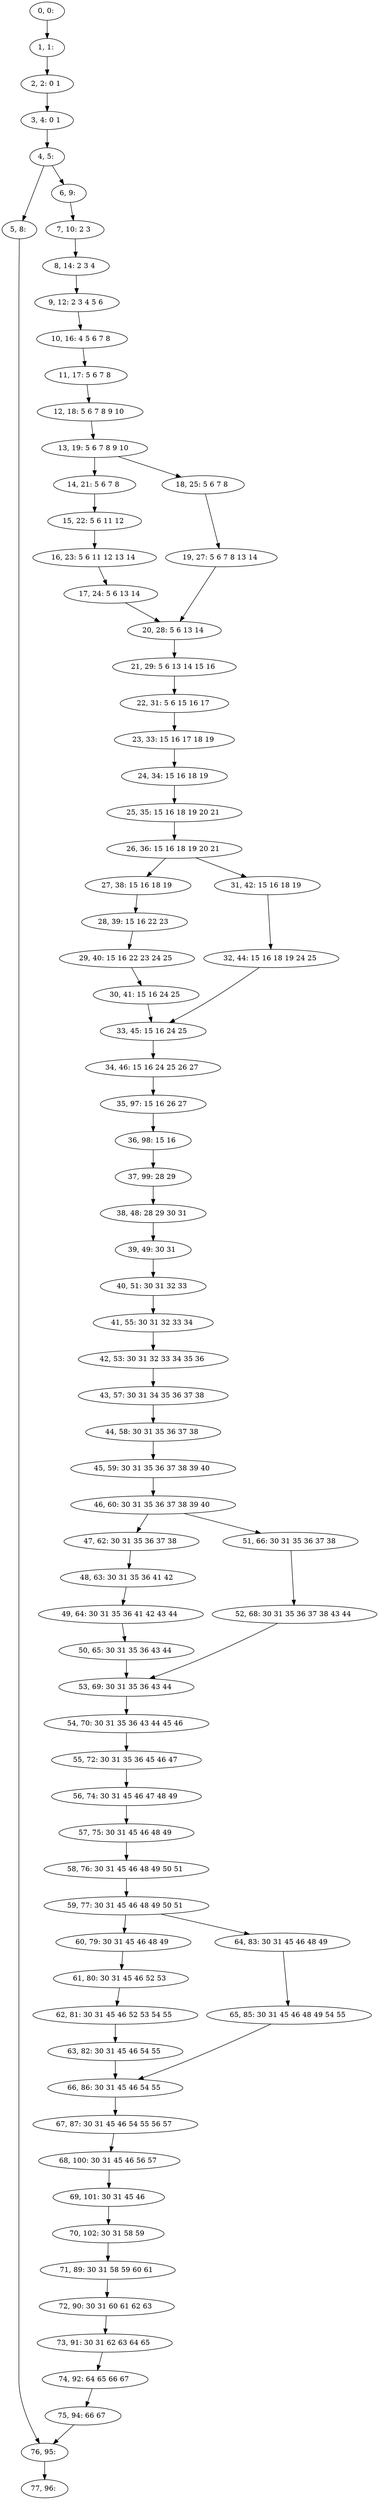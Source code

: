 digraph G {
0[label="0, 0: "];
1[label="1, 1: "];
2[label="2, 2: 0 1 "];
3[label="3, 4: 0 1 "];
4[label="4, 5: "];
5[label="5, 8: "];
6[label="6, 9: "];
7[label="7, 10: 2 3 "];
8[label="8, 14: 2 3 4 "];
9[label="9, 12: 2 3 4 5 6 "];
10[label="10, 16: 4 5 6 7 8 "];
11[label="11, 17: 5 6 7 8 "];
12[label="12, 18: 5 6 7 8 9 10 "];
13[label="13, 19: 5 6 7 8 9 10 "];
14[label="14, 21: 5 6 7 8 "];
15[label="15, 22: 5 6 11 12 "];
16[label="16, 23: 5 6 11 12 13 14 "];
17[label="17, 24: 5 6 13 14 "];
18[label="18, 25: 5 6 7 8 "];
19[label="19, 27: 5 6 7 8 13 14 "];
20[label="20, 28: 5 6 13 14 "];
21[label="21, 29: 5 6 13 14 15 16 "];
22[label="22, 31: 5 6 15 16 17 "];
23[label="23, 33: 15 16 17 18 19 "];
24[label="24, 34: 15 16 18 19 "];
25[label="25, 35: 15 16 18 19 20 21 "];
26[label="26, 36: 15 16 18 19 20 21 "];
27[label="27, 38: 15 16 18 19 "];
28[label="28, 39: 15 16 22 23 "];
29[label="29, 40: 15 16 22 23 24 25 "];
30[label="30, 41: 15 16 24 25 "];
31[label="31, 42: 15 16 18 19 "];
32[label="32, 44: 15 16 18 19 24 25 "];
33[label="33, 45: 15 16 24 25 "];
34[label="34, 46: 15 16 24 25 26 27 "];
35[label="35, 97: 15 16 26 27 "];
36[label="36, 98: 15 16 "];
37[label="37, 99: 28 29 "];
38[label="38, 48: 28 29 30 31 "];
39[label="39, 49: 30 31 "];
40[label="40, 51: 30 31 32 33 "];
41[label="41, 55: 30 31 32 33 34 "];
42[label="42, 53: 30 31 32 33 34 35 36 "];
43[label="43, 57: 30 31 34 35 36 37 38 "];
44[label="44, 58: 30 31 35 36 37 38 "];
45[label="45, 59: 30 31 35 36 37 38 39 40 "];
46[label="46, 60: 30 31 35 36 37 38 39 40 "];
47[label="47, 62: 30 31 35 36 37 38 "];
48[label="48, 63: 30 31 35 36 41 42 "];
49[label="49, 64: 30 31 35 36 41 42 43 44 "];
50[label="50, 65: 30 31 35 36 43 44 "];
51[label="51, 66: 30 31 35 36 37 38 "];
52[label="52, 68: 30 31 35 36 37 38 43 44 "];
53[label="53, 69: 30 31 35 36 43 44 "];
54[label="54, 70: 30 31 35 36 43 44 45 46 "];
55[label="55, 72: 30 31 35 36 45 46 47 "];
56[label="56, 74: 30 31 45 46 47 48 49 "];
57[label="57, 75: 30 31 45 46 48 49 "];
58[label="58, 76: 30 31 45 46 48 49 50 51 "];
59[label="59, 77: 30 31 45 46 48 49 50 51 "];
60[label="60, 79: 30 31 45 46 48 49 "];
61[label="61, 80: 30 31 45 46 52 53 "];
62[label="62, 81: 30 31 45 46 52 53 54 55 "];
63[label="63, 82: 30 31 45 46 54 55 "];
64[label="64, 83: 30 31 45 46 48 49 "];
65[label="65, 85: 30 31 45 46 48 49 54 55 "];
66[label="66, 86: 30 31 45 46 54 55 "];
67[label="67, 87: 30 31 45 46 54 55 56 57 "];
68[label="68, 100: 30 31 45 46 56 57 "];
69[label="69, 101: 30 31 45 46 "];
70[label="70, 102: 30 31 58 59 "];
71[label="71, 89: 30 31 58 59 60 61 "];
72[label="72, 90: 30 31 60 61 62 63 "];
73[label="73, 91: 30 31 62 63 64 65 "];
74[label="74, 92: 64 65 66 67 "];
75[label="75, 94: 66 67 "];
76[label="76, 95: "];
77[label="77, 96: "];
0->1 ;
1->2 ;
2->3 ;
3->4 ;
4->5 ;
4->6 ;
5->76 ;
6->7 ;
7->8 ;
8->9 ;
9->10 ;
10->11 ;
11->12 ;
12->13 ;
13->14 ;
13->18 ;
14->15 ;
15->16 ;
16->17 ;
17->20 ;
18->19 ;
19->20 ;
20->21 ;
21->22 ;
22->23 ;
23->24 ;
24->25 ;
25->26 ;
26->27 ;
26->31 ;
27->28 ;
28->29 ;
29->30 ;
30->33 ;
31->32 ;
32->33 ;
33->34 ;
34->35 ;
35->36 ;
36->37 ;
37->38 ;
38->39 ;
39->40 ;
40->41 ;
41->42 ;
42->43 ;
43->44 ;
44->45 ;
45->46 ;
46->47 ;
46->51 ;
47->48 ;
48->49 ;
49->50 ;
50->53 ;
51->52 ;
52->53 ;
53->54 ;
54->55 ;
55->56 ;
56->57 ;
57->58 ;
58->59 ;
59->60 ;
59->64 ;
60->61 ;
61->62 ;
62->63 ;
63->66 ;
64->65 ;
65->66 ;
66->67 ;
67->68 ;
68->69 ;
69->70 ;
70->71 ;
71->72 ;
72->73 ;
73->74 ;
74->75 ;
75->76 ;
76->77 ;
}
